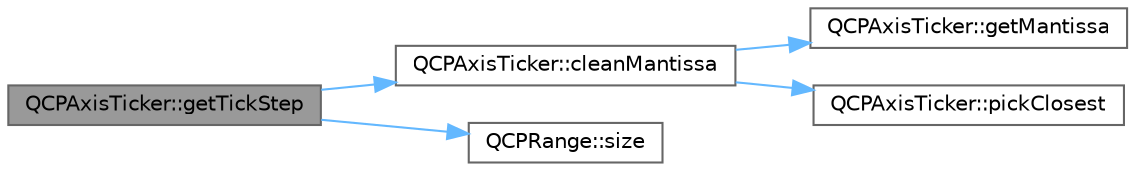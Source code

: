 digraph "QCPAxisTicker::getTickStep"
{
 // LATEX_PDF_SIZE
  bgcolor="transparent";
  edge [fontname=Helvetica,fontsize=10,labelfontname=Helvetica,labelfontsize=10];
  node [fontname=Helvetica,fontsize=10,shape=box,height=0.2,width=0.4];
  rankdir="LR";
  Node1 [label="QCPAxisTicker::getTickStep",height=0.2,width=0.4,color="gray40", fillcolor="grey60", style="filled", fontcolor="black",tooltip=" "];
  Node1 -> Node2 [color="steelblue1",style="solid"];
  Node2 [label="QCPAxisTicker::cleanMantissa",height=0.2,width=0.4,color="grey40", fillcolor="white", style="filled",URL="$class_q_c_p_axis_ticker.html#ac7df6c72876b7abd67c932663a0b0f6a",tooltip=" "];
  Node2 -> Node3 [color="steelblue1",style="solid"];
  Node3 [label="QCPAxisTicker::getMantissa",height=0.2,width=0.4,color="grey40", fillcolor="white", style="filled",URL="$class_q_c_p_axis_ticker.html#a2f1e223bafbf2cec7c3ba8b08d5c77e8",tooltip=" "];
  Node2 -> Node4 [color="steelblue1",style="solid"];
  Node4 [label="QCPAxisTicker::pickClosest",height=0.2,width=0.4,color="grey40", fillcolor="white", style="filled",URL="$class_q_c_p_axis_ticker.html#a4ea0a7c4ca1c610f92b9bd5944ab4260",tooltip=" "];
  Node1 -> Node5 [color="steelblue1",style="solid"];
  Node5 [label="QCPRange::size",height=0.2,width=0.4,color="grey40", fillcolor="white", style="filled",URL="$class_q_c_p_range.html#a62326e7cc4316b96df6a60813230e63f",tooltip=" "];
}
